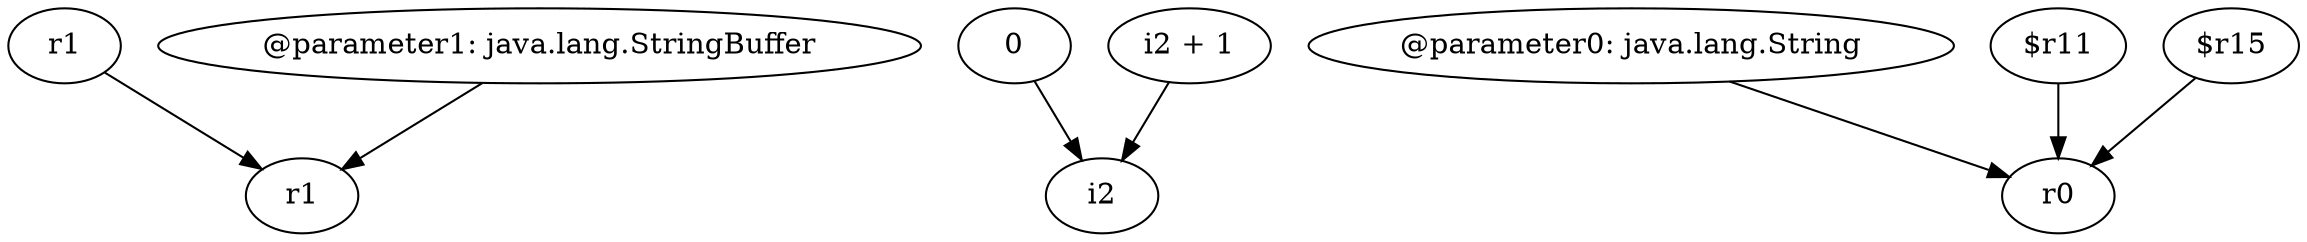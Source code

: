 digraph g {
0[label="r1"]
1[label="r1"]
0->1[label=""]
2[label="0"]
3[label="i2"]
2->3[label=""]
4[label="@parameter0: java.lang.String"]
5[label="r0"]
4->5[label=""]
6[label="@parameter1: java.lang.StringBuffer"]
6->1[label=""]
7[label="i2 + 1"]
7->3[label=""]
8[label="$r11"]
8->5[label=""]
9[label="$r15"]
9->5[label=""]
}